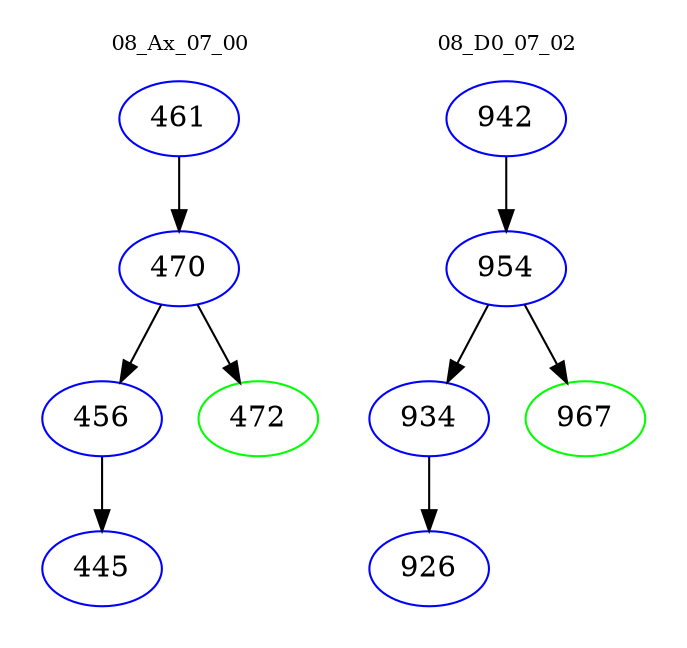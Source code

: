 digraph{
subgraph cluster_0 {
color = white
label = "08_Ax_07_00";
fontsize=10;
T0_461 [label="461", color="blue"]
T0_461 -> T0_470 [color="black"]
T0_470 [label="470", color="blue"]
T0_470 -> T0_456 [color="black"]
T0_456 [label="456", color="blue"]
T0_456 -> T0_445 [color="black"]
T0_445 [label="445", color="blue"]
T0_470 -> T0_472 [color="black"]
T0_472 [label="472", color="green"]
}
subgraph cluster_1 {
color = white
label = "08_D0_07_02";
fontsize=10;
T1_942 [label="942", color="blue"]
T1_942 -> T1_954 [color="black"]
T1_954 [label="954", color="blue"]
T1_954 -> T1_934 [color="black"]
T1_934 [label="934", color="blue"]
T1_934 -> T1_926 [color="black"]
T1_926 [label="926", color="blue"]
T1_954 -> T1_967 [color="black"]
T1_967 [label="967", color="green"]
}
}
